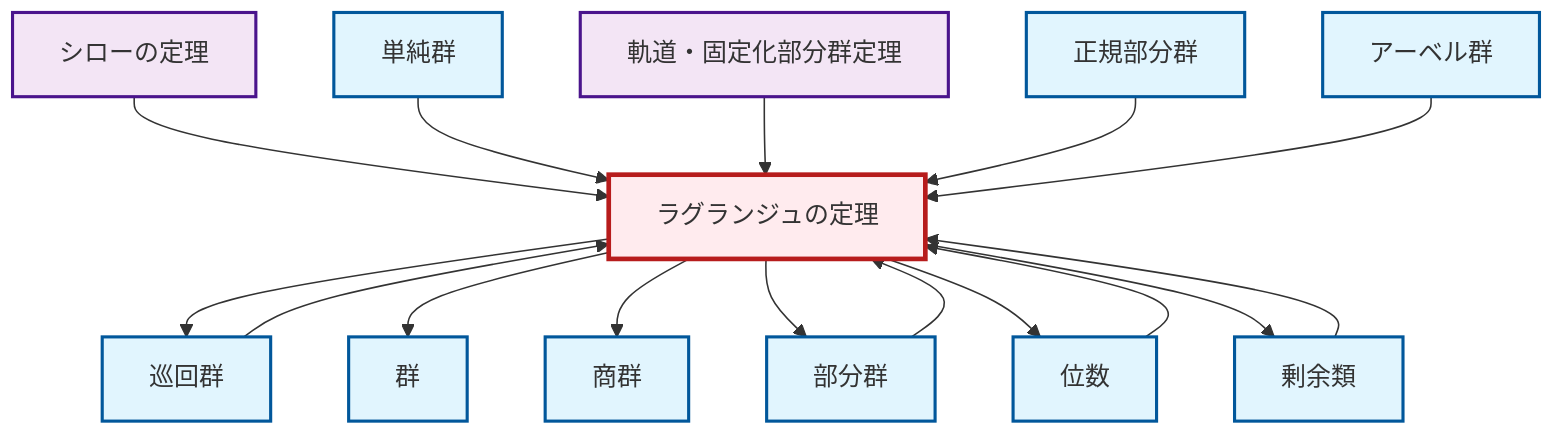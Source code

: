 graph TD
    classDef definition fill:#e1f5fe,stroke:#01579b,stroke-width:2px
    classDef theorem fill:#f3e5f5,stroke:#4a148c,stroke-width:2px
    classDef axiom fill:#fff3e0,stroke:#e65100,stroke-width:2px
    classDef example fill:#e8f5e9,stroke:#1b5e20,stroke-width:2px
    classDef current fill:#ffebee,stroke:#b71c1c,stroke-width:3px
    thm-sylow["シローの定理"]:::theorem
    def-simple-group["単純群"]:::definition
    def-coset["剰余類"]:::definition
    def-subgroup["部分群"]:::definition
    def-abelian-group["アーベル群"]:::definition
    thm-orbit-stabilizer["軌道・固定化部分群定理"]:::theorem
    def-cyclic-group["巡回群"]:::definition
    def-quotient-group["商群"]:::definition
    def-group["群"]:::definition
    thm-lagrange["ラグランジュの定理"]:::theorem
    def-order["位数"]:::definition
    def-normal-subgroup["正規部分群"]:::definition
    def-coset --> thm-lagrange
    thm-lagrange --> def-cyclic-group
    thm-lagrange --> def-group
    thm-lagrange --> def-quotient-group
    thm-lagrange --> def-subgroup
    thm-sylow --> thm-lagrange
    def-cyclic-group --> thm-lagrange
    def-simple-group --> thm-lagrange
    thm-lagrange --> def-order
    thm-orbit-stabilizer --> thm-lagrange
    def-normal-subgroup --> thm-lagrange
    def-subgroup --> thm-lagrange
    def-order --> thm-lagrange
    thm-lagrange --> def-coset
    def-abelian-group --> thm-lagrange
    class thm-lagrange current